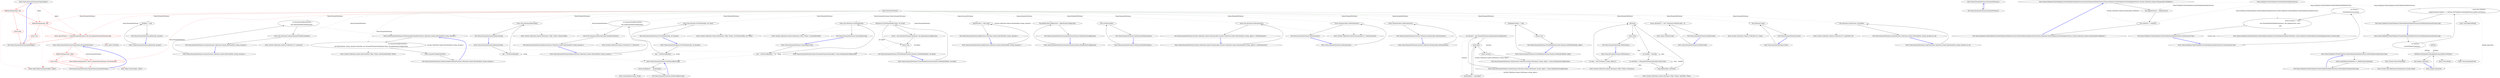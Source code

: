 digraph  {
m0_39 [label="Entry Nancy.DynamicDictionary.Equals(object)", span="164-164", cluster="Nancy.DynamicDictionary.Equals(object)", file="DefaultJsonSerializerFixture.cs"];
m0_40 [label="ReferenceEquals(null, obj)", span="166-166", cluster="Nancy.DynamicDictionary.Equals(object)", color=red, community=0, file="DefaultJsonSerializerFixture.cs"];
m0_42 [label="ReferenceEquals(this, obj)", span="171-171", cluster="Nancy.DynamicDictionary.Equals(object)", color=red, community=0, file="DefaultJsonSerializerFixture.cs"];
m0_44 [label="return obj.GetType() == typeof(DynamicDictionary) && this.Equals((DynamicDictionary)obj);", span="176-176", cluster="Nancy.DynamicDictionary.Equals(object)", color=red, community=0, file="DefaultJsonSerializerFixture.cs"];
m0_41 [label="return false;", span="168-168", cluster="Nancy.DynamicDictionary.Equals(object)", color=red, community=0, file="DefaultJsonSerializerFixture.cs"];
m0_43 [label="return true;", span="173-173", cluster="Nancy.DynamicDictionary.Equals(object)", color=red, community=0, file="DefaultJsonSerializerFixture.cs"];
m0_45 [label="Exit Nancy.DynamicDictionary.Equals(object)", span="164-164", cluster="Nancy.DynamicDictionary.Equals(object)", file="DefaultJsonSerializerFixture.cs"];
m0_110 [label="Entry System.Collections.Generic.Dictionary<TKey, TValue>.Add(TKey, TValue)", span="0-0", cluster="System.Collections.Generic.Dictionary<TKey, TValue>.Add(TKey, TValue)", file="DefaultJsonSerializerFixture.cs"];
m0_60 [label="Entry Nancy.DynamicDictionary.ContainsKey(string)", span="222-222", cluster="Nancy.DynamicDictionary.ContainsKey(string)", file="DefaultJsonSerializerFixture.cs"];
m0_61 [label="key = GetNeutralKey(key)", span="224-224", cluster="Nancy.DynamicDictionary.ContainsKey(string)", file="DefaultJsonSerializerFixture.cs"];
m0_62 [label="return this.dictionary.ContainsKey(key);", span="225-225", cluster="Nancy.DynamicDictionary.ContainsKey(string)", file="DefaultJsonSerializerFixture.cs"];
m0_63 [label="Exit Nancy.DynamicDictionary.ContainsKey(string)", span="222-222", cluster="Nancy.DynamicDictionary.ContainsKey(string)", file="DefaultJsonSerializerFixture.cs"];
m0_32 [label="Entry Nancy.DynamicDictionary.Equals(Nancy.DynamicDictionary)", span="149-149", cluster="Nancy.DynamicDictionary.Equals(Nancy.DynamicDictionary)", file="DefaultJsonSerializerFixture.cs"];
m0_33 [label="ReferenceEquals(null, other)", span="151-151", cluster="Nancy.DynamicDictionary.Equals(Nancy.DynamicDictionary)", color=red, community=0, file="DefaultJsonSerializerFixture.cs"];
m0_35 [label="return ReferenceEquals(this, other) || Equals(other.dictionary, this.dictionary);", span="156-156", cluster="Nancy.DynamicDictionary.Equals(Nancy.DynamicDictionary)", color=red, community=0, file="DefaultJsonSerializerFixture.cs"];
m0_34 [label="return false;", span="153-153", cluster="Nancy.DynamicDictionary.Equals(Nancy.DynamicDictionary)", color=red, community=0, file="DefaultJsonSerializerFixture.cs"];
m0_36 [label="Exit Nancy.DynamicDictionary.Equals(Nancy.DynamicDictionary)", span="149-149", cluster="Nancy.DynamicDictionary.Equals(Nancy.DynamicDictionary)", file="DefaultJsonSerializerFixture.cs"];
m0_11 [label="Entry Nancy.DynamicDictionary.TrySetMember(System.Dynamic.SetMemberBinder, object)", span="70-70", cluster="Nancy.DynamicDictionary.TrySetMember(System.Dynamic.SetMemberBinder, object)", file="DefaultJsonSerializerFixture.cs"];
m0_12 [label="this[binder.Name] = value", span="72-72", cluster="Nancy.DynamicDictionary.TrySetMember(System.Dynamic.SetMemberBinder, object)", file="DefaultJsonSerializerFixture.cs"];
m0_13 [label="return true;", span="73-73", cluster="Nancy.DynamicDictionary.TrySetMember(System.Dynamic.SetMemberBinder, object)", file="DefaultJsonSerializerFixture.cs"];
m0_14 [label="Exit Nancy.DynamicDictionary.TrySetMember(System.Dynamic.SetMemberBinder, object)", span="70-70", cluster="Nancy.DynamicDictionary.TrySetMember(System.Dynamic.SetMemberBinder, object)", file="DefaultJsonSerializerFixture.cs"];
m0_89 [label="Entry Nancy.DynamicDictionary.Remove(System.Collections.Generic.KeyValuePair<string, dynamic>)", span="315-315", cluster="Nancy.DynamicDictionary.Remove(System.Collections.Generic.KeyValuePair<string, dynamic>)", file="DefaultJsonSerializerFixture.cs"];
m0_90 [label="var dynamicValueKeyValuePair =\r\n                this.GetDynamicKeyValuePair(item)", span="317-318", cluster="Nancy.DynamicDictionary.Remove(System.Collections.Generic.KeyValuePair<string, dynamic>)", file="DefaultJsonSerializerFixture.cs"];
m0_91 [label="return this.dictionary.Remove(dynamicValueKeyValuePair);", span="320-320", cluster="Nancy.DynamicDictionary.Remove(System.Collections.Generic.KeyValuePair<string, dynamic>)", file="DefaultJsonSerializerFixture.cs"];
m0_92 [label="Exit Nancy.DynamicDictionary.Remove(System.Collections.Generic.KeyValuePair<string, dynamic>)", span="315-315", cluster="Nancy.DynamicDictionary.Remove(System.Collections.Generic.KeyValuePair<string, dynamic>)", file="DefaultJsonSerializerFixture.cs"];
m0_53 [label="Entry object.GetHashCode()", span="0-0", cluster="object.GetHashCode()", file="DefaultJsonSerializerFixture.cs"];
m0_46 [label="Entry object.GetType()", span="0-0", cluster="object.GetType()", file="DefaultJsonSerializerFixture.cs"];
m0_57 [label="Entry Nancy.DynamicDictionary.Add(System.Collections.Generic.KeyValuePair<string, dynamic>)", span="211-211", cluster="Nancy.DynamicDictionary.Add(System.Collections.Generic.KeyValuePair<string, dynamic>)", file="DefaultJsonSerializerFixture.cs"];
m0_58 [label="this[item.Key] = item.Value", span="213-213", cluster="Nancy.DynamicDictionary.Add(System.Collections.Generic.KeyValuePair<string, dynamic>)", file="DefaultJsonSerializerFixture.cs"];
m0_59 [label="Exit Nancy.DynamicDictionary.Add(System.Collections.Generic.KeyValuePair<string, dynamic>)", span="211-211", cluster="Nancy.DynamicDictionary.Add(System.Collections.Generic.KeyValuePair<string, dynamic>)", file="DefaultJsonSerializerFixture.cs"];
m0_83 [label="Entry System.Collections.Generic.ICollection<T>.CopyTo(T[], int)", span="0-0", cluster="System.Collections.Generic.ICollection<T>.CopyTo(T[], int)", file="DefaultJsonSerializerFixture.cs"];
m0_97 [label="Entry System.Collections.Generic.KeyValuePair<TKey, TValue>.KeyValuePair(TKey, TValue)", span="0-0", cluster="System.Collections.Generic.KeyValuePair<TKey, TValue>.KeyValuePair(TKey, TValue)", file="DefaultJsonSerializerFixture.cs"];
m0_74 [label="Entry Nancy.DynamicDictionary.Contains(System.Collections.Generic.KeyValuePair<string, dynamic>)", span="272-272", cluster="Nancy.DynamicDictionary.Contains(System.Collections.Generic.KeyValuePair<string, dynamic>)", file="DefaultJsonSerializerFixture.cs"];
m0_75 [label="var dynamicValueKeyValuePair =\r\n                this.GetDynamicKeyValuePair(item)", span="274-275", cluster="Nancy.DynamicDictionary.Contains(System.Collections.Generic.KeyValuePair<string, dynamic>)", file="DefaultJsonSerializerFixture.cs"];
m0_76 [label="return this.dictionary.Contains(dynamicValueKeyValuePair);", span="277-277", cluster="Nancy.DynamicDictionary.Contains(System.Collections.Generic.KeyValuePair<string, dynamic>)", file="DefaultJsonSerializerFixture.cs"];
m0_77 [label="Exit Nancy.DynamicDictionary.Contains(System.Collections.Generic.KeyValuePair<string, dynamic>)", span="272-272", cluster="Nancy.DynamicDictionary.Contains(System.Collections.Generic.KeyValuePair<string, dynamic>)", file="DefaultJsonSerializerFixture.cs"];
m0_100 [label="Entry string.Replace(string, string)", span="0-0", cluster="string.Replace(string, string)", file="DefaultJsonSerializerFixture.cs"];
m0_15 [label="Entry Nancy.DynamicDictionary.TryGetMember(System.Dynamic.GetMemberBinder, out object)", span="81-81", cluster="Nancy.DynamicDictionary.TryGetMember(System.Dynamic.GetMemberBinder, out object)", file="DefaultJsonSerializerFixture.cs"];
m0_16 [label="!dictionary.TryGetValue(binder.Name, out result)", span="83-83", cluster="Nancy.DynamicDictionary.TryGetMember(System.Dynamic.GetMemberBinder, out object)", file="DefaultJsonSerializerFixture.cs"];
m0_17 [label="result = new DynamicDictionaryValue(null, this.globalizationConfiguration)", span="85-85", cluster="Nancy.DynamicDictionary.TryGetMember(System.Dynamic.GetMemberBinder, out object)", file="DefaultJsonSerializerFixture.cs"];
m0_18 [label="return true;", span="88-88", cluster="Nancy.DynamicDictionary.TryGetMember(System.Dynamic.GetMemberBinder, out object)", file="DefaultJsonSerializerFixture.cs"];
m0_19 [label="Exit Nancy.DynamicDictionary.TryGetMember(System.Dynamic.GetMemberBinder, out object)", span="81-81", cluster="Nancy.DynamicDictionary.TryGetMember(System.Dynamic.GetMemberBinder, out object)", file="DefaultJsonSerializerFixture.cs"];
m0_2 [label="Entry Nancy.DynamicDictionary.DynamicDictionary(Nancy.GlobalizationConfiguration)", span="33-33", cluster="Nancy.DynamicDictionary.DynamicDictionary(Nancy.GlobalizationConfiguration)", file="DefaultJsonSerializerFixture.cs"];
m0_3 [label="this.globalizationConfiguration = globalizationConfiguration", span="35-35", cluster="Nancy.DynamicDictionary.DynamicDictionary(Nancy.GlobalizationConfiguration)", file="DefaultJsonSerializerFixture.cs"];
m0_4 [label="Exit Nancy.DynamicDictionary.DynamicDictionary(Nancy.GlobalizationConfiguration)", span="33-33", cluster="Nancy.DynamicDictionary.DynamicDictionary(Nancy.GlobalizationConfiguration)", file="DefaultJsonSerializerFixture.cs"];
m0_64 [label="Entry Nancy.DynamicDictionary.GetNeutralKey(string)", span="342-342", cluster="Nancy.DynamicDictionary.GetNeutralKey(string)", file="DefaultJsonSerializerFixture.cs"];
m0_98 [label="return key.Replace(''-'', string.Empty);", span="344-344", cluster="Nancy.DynamicDictionary.GetNeutralKey(string)", file="DefaultJsonSerializerFixture.cs"];
m0_99 [label="Exit Nancy.DynamicDictionary.GetNeutralKey(string)", span="342-342", cluster="Nancy.DynamicDictionary.GetNeutralKey(string)", file="DefaultJsonSerializerFixture.cs"];
m0_22 [label="Entry Nancy.DynamicDictionary.GetDynamicMemberNames()", span="95-95", cluster="Nancy.DynamicDictionary.GetDynamicMemberNames()", file="DefaultJsonSerializerFixture.cs"];
m0_23 [label="return dictionary.Keys;", span="97-97", cluster="Nancy.DynamicDictionary.GetDynamicMemberNames()", file="DefaultJsonSerializerFixture.cs"];
m0_24 [label="Exit Nancy.DynamicDictionary.GetDynamicMemberNames()", span="95-95", cluster="Nancy.DynamicDictionary.GetDynamicMemberNames()", file="DefaultJsonSerializerFixture.cs"];
m0_47 [label="Entry Nancy.DynamicDictionary.System.Collections.Generic.IEnumerable<System.Collections.Generic.KeyValuePair<string, object>>.GetEnumerator()", span="183-183", cluster="Nancy.DynamicDictionary.System.Collections.Generic.IEnumerable<System.Collections.Generic.KeyValuePair<string, object>>.GetEnumerator()", file="DefaultJsonSerializerFixture.cs"];
m0_48 [label="return this.dictionary.GetEnumerator();", span="185-185", cluster="Nancy.DynamicDictionary.System.Collections.Generic.IEnumerable<System.Collections.Generic.KeyValuePair<string, object>>.GetEnumerator()", file="DefaultJsonSerializerFixture.cs"];
m0_49 [label="Exit Nancy.DynamicDictionary.System.Collections.Generic.IEnumerable<System.Collections.Generic.KeyValuePair<string, object>>.GetEnumerator()", span="183-183", cluster="Nancy.DynamicDictionary.System.Collections.Generic.IEnumerable<System.Collections.Generic.KeyValuePair<string, object>>.GetEnumerator()", file="DefaultJsonSerializerFixture.cs"];
m0_88 [label="Entry System.Collections.Generic.IDictionary<TKey, TValue>.Remove(TKey)", span="0-0", cluster="System.Collections.Generic.IDictionary<TKey, TValue>.Remove(TKey)", file="DefaultJsonSerializerFixture.cs"];
m0_101 [label="Entry Nancy.DynamicDictionary.ToDictionary()", span="351-351", cluster="Nancy.DynamicDictionary.ToDictionary()", file="DefaultJsonSerializerFixture.cs"];
m0_102 [label="var data = new Dictionary<string, object>()", span="353-353", cluster="Nancy.DynamicDictionary.ToDictionary()", file="DefaultJsonSerializerFixture.cs"];
m0_103 [label=dictionary, span="355-355", cluster="Nancy.DynamicDictionary.ToDictionary()", file="DefaultJsonSerializerFixture.cs"];
m0_106 [label="data.Add(newKey, newValue)", span="360-360", cluster="Nancy.DynamicDictionary.ToDictionary()", file="DefaultJsonSerializerFixture.cs"];
m0_107 [label="return data;", span="363-363", cluster="Nancy.DynamicDictionary.ToDictionary()", file="DefaultJsonSerializerFixture.cs"];
m0_104 [label="var newKey = item.Key", span="357-357", cluster="Nancy.DynamicDictionary.ToDictionary()", file="DefaultJsonSerializerFixture.cs"];
m0_105 [label="var newValue = ((DynamicDictionaryValue)item.Value).Value", span="358-358", cluster="Nancy.DynamicDictionary.ToDictionary()", file="DefaultJsonSerializerFixture.cs"];
m0_108 [label="Exit Nancy.DynamicDictionary.ToDictionary()", span="351-351", cluster="Nancy.DynamicDictionary.ToDictionary()", file="DefaultJsonSerializerFixture.cs"];
m0_21 [label="Entry Nancy.DynamicDictionaryValue.DynamicDictionaryValue(object, Nancy.GlobalizationConfiguration)", span="38-38", cluster="Nancy.DynamicDictionaryValue.DynamicDictionaryValue(object, Nancy.GlobalizationConfiguration)", file="DefaultJsonSerializerFixture.cs"];
m0_73 [label="Entry System.Collections.Generic.ICollection<T>.Clear()", span="0-0", cluster="System.Collections.Generic.ICollection<T>.Clear()", file="DefaultJsonSerializerFixture.cs"];
m0_5 [label="Entry Nancy.DynamicDictionary.Create(System.Collections.Generic.IDictionary<string, object>, Nancy.GlobalizationConfiguration)", span="53-53", cluster="Nancy.DynamicDictionary.Create(System.Collections.Generic.IDictionary<string, object>, Nancy.GlobalizationConfiguration)", file="DefaultJsonSerializerFixture.cs"];
m0_6 [label="var instance = new DynamicDictionary(globalizationConfiguration)", span="55-55", cluster="Nancy.DynamicDictionary.Create(System.Collections.Generic.IDictionary<string, object>, Nancy.GlobalizationConfiguration)", file="DefaultJsonSerializerFixture.cs"];
m0_7 [label="values.Keys", span="57-57", cluster="Nancy.DynamicDictionary.Create(System.Collections.Generic.IDictionary<string, object>, Nancy.GlobalizationConfiguration)", file="DefaultJsonSerializerFixture.cs"];
m0_8 [label="instance[key] = values[key]", span="59-59", cluster="Nancy.DynamicDictionary.Create(System.Collections.Generic.IDictionary<string, object>, Nancy.GlobalizationConfiguration)", file="DefaultJsonSerializerFixture.cs"];
m0_9 [label="return instance;", span="62-62", cluster="Nancy.DynamicDictionary.Create(System.Collections.Generic.IDictionary<string, object>, Nancy.GlobalizationConfiguration)", file="DefaultJsonSerializerFixture.cs"];
m0_10 [label="Exit Nancy.DynamicDictionary.Create(System.Collections.Generic.IDictionary<string, object>, Nancy.GlobalizationConfiguration)", span="53-53", cluster="Nancy.DynamicDictionary.Create(System.Collections.Generic.IDictionary<string, object>, Nancy.GlobalizationConfiguration)", file="DefaultJsonSerializerFixture.cs"];
m0_50 [label="Entry Nancy.DynamicDictionary.GetHashCode()", span="192-192", cluster="Nancy.DynamicDictionary.GetHashCode()", file="DefaultJsonSerializerFixture.cs"];
m0_51 [label="return (dictionary != null ? dictionary.GetHashCode() : 0);", span="194-194", cluster="Nancy.DynamicDictionary.GetHashCode()", file="DefaultJsonSerializerFixture.cs"];
m0_52 [label="Exit Nancy.DynamicDictionary.GetHashCode()", span="192-192", cluster="Nancy.DynamicDictionary.GetHashCode()", file="DefaultJsonSerializerFixture.cs"];
m0_70 [label="Entry Nancy.DynamicDictionary.Clear()", span="252-252", cluster="Nancy.DynamicDictionary.Clear()", file="DefaultJsonSerializerFixture.cs"];
m0_71 [label="this.dictionary.Clear()", span="254-254", cluster="Nancy.DynamicDictionary.Clear()", file="DefaultJsonSerializerFixture.cs"];
m0_72 [label="Exit Nancy.DynamicDictionary.Clear()", span="252-252", cluster="Nancy.DynamicDictionary.Clear()", file="DefaultJsonSerializerFixture.cs"];
m0_109 [label="Entry System.Collections.Generic.Dictionary<TKey, TValue>.Dictionary()", span="0-0", cluster="System.Collections.Generic.Dictionary<TKey, TValue>.Dictionary()", file="DefaultJsonSerializerFixture.cs"];
m0_80 [label="Entry Nancy.DynamicDictionary.CopyTo(System.Collections.Generic.KeyValuePair<string, dynamic>[], int)", span="285-285", cluster="Nancy.DynamicDictionary.CopyTo(System.Collections.Generic.KeyValuePair<string, dynamic>[], int)", file="DefaultJsonSerializerFixture.cs"];
m0_81 [label="this.dictionary.CopyTo(array, arrayIndex)", span="287-287", cluster="Nancy.DynamicDictionary.CopyTo(System.Collections.Generic.KeyValuePair<string, dynamic>[], int)", file="DefaultJsonSerializerFixture.cs"];
m0_82 [label="Exit Nancy.DynamicDictionary.CopyTo(System.Collections.Generic.KeyValuePair<string, dynamic>[], int)", span="285-285", cluster="Nancy.DynamicDictionary.CopyTo(System.Collections.Generic.KeyValuePair<string, dynamic>[], int)", file="DefaultJsonSerializerFixture.cs"];
m0_54 [label="Entry Nancy.DynamicDictionary.Add(string, dynamic)", span="202-202", cluster="Nancy.DynamicDictionary.Add(string, dynamic)", file="DefaultJsonSerializerFixture.cs"];
m0_55 [label="this[key] = value", span="204-204", cluster="Nancy.DynamicDictionary.Add(string, dynamic)", file="DefaultJsonSerializerFixture.cs"];
m0_56 [label="Exit Nancy.DynamicDictionary.Add(string, dynamic)", span="202-202", cluster="Nancy.DynamicDictionary.Add(string, dynamic)", file="DefaultJsonSerializerFixture.cs"];
m0_65 [label="Entry System.Collections.Generic.IDictionary<TKey, TValue>.ContainsKey(TKey)", span="0-0", cluster="System.Collections.Generic.IDictionary<TKey, TValue>.ContainsKey(TKey)", file="DefaultJsonSerializerFixture.cs"];
m0_66 [label="Entry Nancy.DynamicDictionary.TryGetValue(string, out dynamic)", span="243-243", cluster="Nancy.DynamicDictionary.TryGetValue(string, out dynamic)", file="DefaultJsonSerializerFixture.cs"];
m0_67 [label="key = GetNeutralKey(key)", span="245-245", cluster="Nancy.DynamicDictionary.TryGetValue(string, out dynamic)", file="DefaultJsonSerializerFixture.cs"];
m0_68 [label="return this.dictionary.TryGetValue(key, out value);", span="246-246", cluster="Nancy.DynamicDictionary.TryGetValue(string, out dynamic)", file="DefaultJsonSerializerFixture.cs"];
m0_69 [label="Exit Nancy.DynamicDictionary.TryGetValue(string, out dynamic)", span="243-243", cluster="Nancy.DynamicDictionary.TryGetValue(string, out dynamic)", file="DefaultJsonSerializerFixture.cs"];
m0_79 [label="Entry System.Collections.Generic.ICollection<T>.Contains(T)", span="0-0", cluster="System.Collections.Generic.ICollection<T>.Contains(T)", file="DefaultJsonSerializerFixture.cs"];
m0_37 [label="Entry object.ReferenceEquals(object, object)", span="0-0", cluster="object.ReferenceEquals(object, object)", file="DefaultJsonSerializerFixture.cs"];
m0_84 [label="Entry Nancy.DynamicDictionary.Remove(string)", span="304-304", cluster="Nancy.DynamicDictionary.Remove(string)", file="DefaultJsonSerializerFixture.cs"];
m0_85 [label="key = GetNeutralKey(key)", span="306-306", cluster="Nancy.DynamicDictionary.Remove(string)", file="DefaultJsonSerializerFixture.cs"];
m0_86 [label="return this.dictionary.Remove(key);", span="307-307", cluster="Nancy.DynamicDictionary.Remove(string)", file="DefaultJsonSerializerFixture.cs"];
m0_87 [label="Exit Nancy.DynamicDictionary.Remove(string)", span="304-304", cluster="Nancy.DynamicDictionary.Remove(string)", file="DefaultJsonSerializerFixture.cs"];
m0_20 [label="Entry System.Collections.Generic.IDictionary<TKey, TValue>.TryGetValue(TKey, out TValue)", span="0-0", cluster="System.Collections.Generic.IDictionary<TKey, TValue>.TryGetValue(TKey, out TValue)", file="DefaultJsonSerializerFixture.cs"];
m0_93 [label="Entry System.Collections.Generic.ICollection<T>.Remove(T)", span="0-0", cluster="System.Collections.Generic.ICollection<T>.Remove(T)", file="DefaultJsonSerializerFixture.cs"];
m0_38 [label="Entry object.Equals(object, object)", span="0-0", cluster="object.Equals(object, object)", file="DefaultJsonSerializerFixture.cs"];
m0_78 [label="Entry Nancy.DynamicDictionary.GetDynamicKeyValuePair(System.Collections.Generic.KeyValuePair<string, dynamic>)", span="335-335", cluster="Nancy.DynamicDictionary.GetDynamicKeyValuePair(System.Collections.Generic.KeyValuePair<string, dynamic>)", file="DefaultJsonSerializerFixture.cs"];
m0_94 [label="var dynamicValueKeyValuePair =\r\n                new KeyValuePair<string, dynamic>(item.Key, new DynamicDictionaryValue(item.Value, this.globalizationConfiguration))", span="337-338", cluster="Nancy.DynamicDictionary.GetDynamicKeyValuePair(System.Collections.Generic.KeyValuePair<string, dynamic>)", file="DefaultJsonSerializerFixture.cs"];
m0_95 [label="return dynamicValueKeyValuePair;", span="339-339", cluster="Nancy.DynamicDictionary.GetDynamicKeyValuePair(System.Collections.Generic.KeyValuePair<string, dynamic>)", file="DefaultJsonSerializerFixture.cs"];
m0_96 [label="Exit Nancy.DynamicDictionary.GetDynamicKeyValuePair(System.Collections.Generic.KeyValuePair<string, dynamic>)", span="335-335", cluster="Nancy.DynamicDictionary.GetDynamicKeyValuePair(System.Collections.Generic.KeyValuePair<string, dynamic>)", file="DefaultJsonSerializerFixture.cs"];
m0_28 [label="Entry System.Collections.Generic.IEnumerable<T>.GetEnumerator()", span="0-0", cluster="System.Collections.Generic.IEnumerable<T>.GetEnumerator()", file="DefaultJsonSerializerFixture.cs"];
m0_0 [label="Entry Nancy.DynamicDictionary.DynamicDictionary()", span="24-24", cluster="Nancy.DynamicDictionary.DynamicDictionary()", file="DefaultJsonSerializerFixture.cs"];
m0_1 [label="Exit Nancy.DynamicDictionary.DynamicDictionary()", span="24-24", cluster="Nancy.DynamicDictionary.DynamicDictionary()", file="DefaultJsonSerializerFixture.cs"];
m0_25 [label="Entry Nancy.DynamicDictionary.GetEnumerator()", span="104-104", cluster="Nancy.DynamicDictionary.GetEnumerator()", file="DefaultJsonSerializerFixture.cs"];
m0_26 [label="return dictionary.Keys.GetEnumerator();", span="106-106", cluster="Nancy.DynamicDictionary.GetEnumerator()", file="DefaultJsonSerializerFixture.cs"];
m0_27 [label="Exit Nancy.DynamicDictionary.GetEnumerator()", span="104-104", cluster="Nancy.DynamicDictionary.GetEnumerator()", file="DefaultJsonSerializerFixture.cs"];
m0_29 [label="Entry Nancy.DynamicDictionary.System.Collections.IEnumerable.GetEnumerator()", span="113-113", cluster="Nancy.DynamicDictionary.System.Collections.IEnumerable.GetEnumerator()", file="DefaultJsonSerializerFixture.cs"];
m0_30 [label="return dictionary.Keys.GetEnumerator();", span="115-115", cluster="Nancy.DynamicDictionary.System.Collections.IEnumerable.GetEnumerator()", file="DefaultJsonSerializerFixture.cs"];
m0_31 [label="Exit Nancy.DynamicDictionary.System.Collections.IEnumerable.GetEnumerator()", span="113-113", cluster="Nancy.DynamicDictionary.System.Collections.IEnumerable.GetEnumerator()", file="DefaultJsonSerializerFixture.cs"];
m0_111 [label="Nancy.DynamicDictionary", span="", file="DefaultJsonSerializerFixture.cs"];
m1_0 [label="Entry Nancy.Validation.FluentValidation.FluentValidationValidatorFactory.FluentValidationValidatorFactory(Nancy.Validation.FluentValidation.IFluentAdapterFactory, System.Collections.Generic.IEnumerable<IValidator>)", span="22-22", cluster="Nancy.Validation.FluentValidation.FluentValidationValidatorFactory.FluentValidationValidatorFactory(Nancy.Validation.FluentValidation.IFluentAdapterFactory, System.Collections.Generic.IEnumerable<IValidator>)", file="NancySerializationStrategy.cs"];
m1_1 [label="this.adapterFactory = adapterFactory", span="24-24", cluster="Nancy.Validation.FluentValidation.FluentValidationValidatorFactory.FluentValidationValidatorFactory(Nancy.Validation.FluentValidation.IFluentAdapterFactory, System.Collections.Generic.IEnumerable<IValidator>)", file="NancySerializationStrategy.cs"];
m1_2 [label="this.validators = validators", span="25-25", cluster="Nancy.Validation.FluentValidation.FluentValidationValidatorFactory.FluentValidationValidatorFactory(Nancy.Validation.FluentValidation.IFluentAdapterFactory, System.Collections.Generic.IEnumerable<IValidator>)", file="NancySerializationStrategy.cs"];
m1_3 [label="Exit Nancy.Validation.FluentValidation.FluentValidationValidatorFactory.FluentValidationValidatorFactory(Nancy.Validation.FluentValidation.IFluentAdapterFactory, System.Collections.Generic.IEnumerable<IValidator>)", span="22-22", cluster="Nancy.Validation.FluentValidation.FluentValidationValidatorFactory.FluentValidationValidatorFactory(Nancy.Validation.FluentValidation.IFluentAdapterFactory, System.Collections.Generic.IEnumerable<IValidator>)", file="NancySerializationStrategy.cs"];
m1_19 [label="Entry Unk.GetType", span="", cluster="Unk.GetType", file="NancySerializationStrategy.cs"];
m1_20 [label="Entry Unk.IsAssignableFrom", span="", cluster="Unk.IsAssignableFrom", file="NancySerializationStrategy.cs"];
m1_18 [label="Entry System.Type.GetTypeInfo()", span="0-0", cluster="System.Type.GetTypeInfo()", file="NancySerializationStrategy.cs"];
m1_8 [label="Entry Nancy.Validation.FluentValidation.FluentValidationValidatorFactory.GetValidatorInstance(System.Type)", span="43-43", cluster="Nancy.Validation.FluentValidation.FluentValidationValidatorFactory.GetValidatorInstance(System.Type)", file="NancySerializationStrategy.cs"];
m1_10 [label="var fullType =\r\n                CreateValidatorType(type)", span="45-46", cluster="Nancy.Validation.FluentValidation.FluentValidationValidatorFactory.GetValidatorInstance(System.Type)", file="NancySerializationStrategy.cs"];
m1_11 [label="return this.validators\r\n                .SingleOrDefault(validator => fullType.GetTypeInfo().IsAssignableFrom(validator.GetType()));", span="48-49", cluster="Nancy.Validation.FluentValidation.FluentValidationValidatorFactory.GetValidatorInstance(System.Type)", file="NancySerializationStrategy.cs"];
m1_12 [label="Exit Nancy.Validation.FluentValidation.FluentValidationValidatorFactory.GetValidatorInstance(System.Type)", span="43-43", cluster="Nancy.Validation.FluentValidation.FluentValidationValidatorFactory.GetValidatorInstance(System.Type)", file="NancySerializationStrategy.cs"];
m1_9 [label="Entry Nancy.Validation.FluentValidation.FluentValidationValidator.FluentValidationValidator(IValidator, Nancy.Validation.FluentValidation.IFluentAdapterFactory, System.Type)", span="26-26", cluster="Nancy.Validation.FluentValidation.FluentValidationValidator.FluentValidationValidator(IValidator, Nancy.Validation.FluentValidation.IFluentAdapterFactory, System.Type)", file="NancySerializationStrategy.cs"];
m1_14 [label="Entry Unk.SingleOrDefault", span="", cluster="Unk.SingleOrDefault", file="NancySerializationStrategy.cs"];
m1_15 [label="Entry lambda expression", span="49-49", cluster="lambda expression", file="NancySerializationStrategy.cs"];
m1_16 [label="fullType.GetTypeInfo().IsAssignableFrom(validator.GetType())", span="49-49", cluster="lambda expression", file="NancySerializationStrategy.cs"];
m1_17 [label="Exit lambda expression", span="49-49", cluster="lambda expression", file="NancySerializationStrategy.cs"];
m1_4 [label="Entry Nancy.Validation.FluentValidation.FluentValidationValidatorFactory.Create(System.Type)", span="33-33", cluster="Nancy.Validation.FluentValidation.FluentValidationValidatorFactory.Create(System.Type)", file="NancySerializationStrategy.cs"];
m1_5 [label="var instance =\r\n                GetValidatorInstance(type)", span="35-36", cluster="Nancy.Validation.FluentValidation.FluentValidationValidatorFactory.Create(System.Type)", file="NancySerializationStrategy.cs"];
m1_6 [label="return (instance != null) ?\r\n                new FluentValidationValidator(instance, this.adapterFactory, type) :\r\n                null;", span="38-40", cluster="Nancy.Validation.FluentValidation.FluentValidationValidatorFactory.Create(System.Type)", file="NancySerializationStrategy.cs"];
m1_7 [label="Exit Nancy.Validation.FluentValidation.FluentValidationValidatorFactory.Create(System.Type)", span="33-33", cluster="Nancy.Validation.FluentValidation.FluentValidationValidatorFactory.Create(System.Type)", file="NancySerializationStrategy.cs"];
m1_13 [label="Entry Nancy.Validation.FluentValidation.FluentValidationValidatorFactory.CreateValidatorType(System.Type)", span="52-52", cluster="Nancy.Validation.FluentValidation.FluentValidationValidatorFactory.CreateValidatorType(System.Type)", file="NancySerializationStrategy.cs"];
m1_21 [label="return typeof(AbstractValidator<>).MakeGenericType(type);", span="54-54", cluster="Nancy.Validation.FluentValidation.FluentValidationValidatorFactory.CreateValidatorType(System.Type)", file="NancySerializationStrategy.cs"];
m1_22 [label="Exit Nancy.Validation.FluentValidation.FluentValidationValidatorFactory.CreateValidatorType(System.Type)", span="52-52", cluster="Nancy.Validation.FluentValidation.FluentValidationValidatorFactory.CreateValidatorType(System.Type)", file="NancySerializationStrategy.cs"];
m1_23 [label="Entry System.Type.MakeGenericType(params System.Type[])", span="0-0", cluster="System.Type.MakeGenericType(params System.Type[])", file="NancySerializationStrategy.cs"];
m1_24 [label="Nancy.Validation.FluentValidation.FluentValidationValidatorFactory", span="", file="NancySerializationStrategy.cs"];
m1_25 [label=fullType, span="", file="NancySerializationStrategy.cs"];
m0_39 -> m0_40  [key=0, style=solid, color=red];
m0_39 -> m0_42  [key=1, style=dashed, color=red, label=object];
m0_39 -> m0_44  [key=1, style=dashed, color=red, label=object];
m0_40 -> m0_41  [key=0, style=solid, color=red];
m0_40 -> m0_42  [key=0, style=solid, color=red];
m0_40 -> m0_37  [key=2, style=dotted, color=red];
m0_42 -> m0_43  [key=0, style=solid, color=red];
m0_42 -> m0_44  [key=0, style=solid, color=red];
m0_42 -> m0_37  [key=2, style=dotted, color=red];
m0_44 -> m0_45  [key=0, style=solid, color=red];
m0_44 -> m0_46  [key=2, style=dotted, color=red];
m0_44 -> m0_32  [key=2, style=dotted, color=red];
m0_41 -> m0_45  [key=0, style=solid, color=red];
m0_43 -> m0_45  [key=0, style=solid, color=red];
m0_45 -> m0_39  [key=0, style=bold, color=blue];
m0_60 -> m0_61  [key=0, style=solid];
m0_61 -> m0_62  [key=0, style=solid];
m0_61 -> m0_64  [key=2, style=dotted];
m0_61 -> m0_61  [key=1, style=dashed, color=darkseagreen4, label=string];
m0_62 -> m0_63  [key=0, style=solid];
m0_62 -> m0_65  [key=2, style=dotted];
m0_63 -> m0_60  [key=0, style=bold, color=blue];
m0_32 -> m0_33  [key=0, style=solid, color=red];
m0_32 -> m0_35  [key=1, style=dashed, color=red, label="Nancy.DynamicDictionary"];
m0_33 -> m0_34  [key=0, style=solid, color=red];
m0_33 -> m0_35  [key=0, style=solid, color=red];
m0_33 -> m0_37  [key=2, style=dotted, color=red];
m0_35 -> m0_36  [key=0, style=solid, color=red];
m0_35 -> m0_37  [key=2, style=dotted, color=red];
m0_35 -> m0_38  [key=2, style=dotted, color=red];
m0_34 -> m0_36  [key=0, style=solid, color=red];
m0_36 -> m0_32  [key=0, style=bold, color=blue];
m0_11 -> m0_12  [key=0, style=solid];
m0_12 -> m0_13  [key=0, style=solid];
m0_13 -> m0_14  [key=0, style=solid];
m0_14 -> m0_11  [key=0, style=bold, color=blue];
m0_89 -> m0_90  [key=0, style=solid];
m0_90 -> m0_91  [key=0, style=solid];
m0_90 -> m0_78  [key=2, style=dotted];
m0_91 -> m0_92  [key=0, style=solid];
m0_91 -> m0_93  [key=2, style=dotted];
m0_92 -> m0_89  [key=0, style=bold, color=blue];
m0_57 -> m0_58  [key=0, style=solid];
m0_58 -> m0_59  [key=0, style=solid];
m0_58 -> m0_58  [key=1, style=dashed, color=darkseagreen4, label="System.Collections.Generic.KeyValuePair<string, dynamic>"];
m0_59 -> m0_57  [key=0, style=bold, color=blue];
m0_74 -> m0_75  [key=0, style=solid];
m0_75 -> m0_76  [key=0, style=solid];
m0_75 -> m0_78  [key=2, style=dotted];
m0_76 -> m0_77  [key=0, style=solid];
m0_76 -> m0_79  [key=2, style=dotted];
m0_77 -> m0_74  [key=0, style=bold, color=blue];
m0_15 -> m0_16  [key=0, style=solid];
m0_16 -> m0_17  [key=0, style=solid];
m0_16 -> m0_18  [key=0, style=solid];
m0_16 -> m0_20  [key=2, style=dotted];
m0_16 -> m0_19  [key=1, style=dashed, color=darkseagreen4, label="out object"];
m0_17 -> m0_18  [key=0, style=solid];
m0_17 -> m0_21  [key=2, style=dotted];
m0_17 -> m0_19  [key=1, style=dashed, color=darkseagreen4, label="out object"];
m0_18 -> m0_19  [key=0, style=solid];
m0_19 -> m0_15  [key=0, style=bold, color=blue];
m0_2 -> m0_3  [key=0, style=solid];
m0_3 -> m0_4  [key=0, style=solid];
m0_4 -> m0_2  [key=0, style=bold, color=blue];
m0_64 -> m0_98  [key=0, style=solid];
m0_98 -> m0_99  [key=0, style=solid];
m0_98 -> m0_100  [key=2, style=dotted];
m0_99 -> m0_64  [key=0, style=bold, color=blue];
m0_22 -> m0_23  [key=0, style=solid];
m0_23 -> m0_24  [key=0, style=solid];
m0_24 -> m0_22  [key=0, style=bold, color=blue];
m0_47 -> m0_48  [key=0, style=solid];
m0_48 -> m0_49  [key=0, style=solid];
m0_48 -> m0_28  [key=2, style=dotted];
m0_49 -> m0_47  [key=0, style=bold, color=blue];
m0_101 -> m0_102  [key=0, style=solid];
m0_102 -> m0_103  [key=0, style=solid];
m0_102 -> m0_109  [key=2, style=dotted];
m0_102 -> m0_106  [key=1, style=dashed, color=darkseagreen4, label=data];
m0_102 -> m0_107  [key=1, style=dashed, color=darkseagreen4, label=data];
m0_103 -> m0_104  [key=0, style=solid];
m0_103 -> m0_107  [key=0, style=solid];
m0_106 -> m0_103  [key=0, style=solid];
m0_106 -> m0_110  [key=2, style=dotted];
m0_107 -> m0_108  [key=0, style=solid];
m0_104 -> m0_105  [key=0, style=solid];
m0_104 -> m0_104  [key=1, style=dashed, color=darkseagreen4, label=item];
m0_104 -> m0_106  [key=1, style=dashed, color=darkseagreen4, label=newKey];
m0_105 -> m0_106  [key=0, style=solid];
m0_105 -> m0_105  [key=1, style=dashed, color=darkseagreen4, label=item];
m0_108 -> m0_101  [key=0, style=bold, color=blue];
m0_5 -> m0_6  [key=0, style=solid];
m0_5 -> m0_7  [key=1, style=dashed, color=darkseagreen4, label="System.Collections.Generic.IDictionary<string, object>"];
m0_5 -> m0_8  [key=1, style=dashed, color=darkseagreen4, label="System.Collections.Generic.IDictionary<string, object>"];
m0_6 -> m0_7  [key=0, style=solid];
m0_6 -> m0_2  [key=2, style=dotted];
m0_6 -> m0_8  [key=1, style=dashed, color=darkseagreen4, label=instance];
m0_6 -> m0_9  [key=1, style=dashed, color=darkseagreen4, label=instance];
m0_7 -> m0_8  [key=0, style=solid];
m0_7 -> m0_9  [key=0, style=solid];
m0_8 -> m0_7  [key=0, style=solid];
m0_9 -> m0_10  [key=0, style=solid];
m0_10 -> m0_5  [key=0, style=bold, color=blue];
m0_50 -> m0_51  [key=0, style=solid];
m0_51 -> m0_52  [key=0, style=solid];
m0_51 -> m0_53  [key=2, style=dotted];
m0_52 -> m0_50  [key=0, style=bold, color=blue];
m0_70 -> m0_71  [key=0, style=solid];
m0_71 -> m0_72  [key=0, style=solid];
m0_71 -> m0_73  [key=2, style=dotted];
m0_72 -> m0_70  [key=0, style=bold, color=blue];
m0_80 -> m0_81  [key=0, style=solid];
m0_81 -> m0_82  [key=0, style=solid];
m0_81 -> m0_83  [key=2, style=dotted];
m0_82 -> m0_80  [key=0, style=bold, color=blue];
m0_54 -> m0_55  [key=0, style=solid];
m0_55 -> m0_56  [key=0, style=solid];
m0_56 -> m0_54  [key=0, style=bold, color=blue];
m0_66 -> m0_67  [key=0, style=solid];
m0_67 -> m0_68  [key=0, style=solid];
m0_67 -> m0_64  [key=2, style=dotted];
m0_67 -> m0_67  [key=1, style=dashed, color=darkseagreen4, label=string];
m0_68 -> m0_69  [key=0, style=solid];
m0_68 -> m0_20  [key=2, style=dotted];
m0_69 -> m0_66  [key=0, style=bold, color=blue];
m0_84 -> m0_85  [key=0, style=solid];
m0_85 -> m0_86  [key=0, style=solid];
m0_85 -> m0_64  [key=2, style=dotted];
m0_85 -> m0_85  [key=1, style=dashed, color=darkseagreen4, label=string];
m0_86 -> m0_87  [key=0, style=solid];
m0_86 -> m0_88  [key=2, style=dotted];
m0_87 -> m0_84  [key=0, style=bold, color=blue];
m0_78 -> m0_94  [key=0, style=solid];
m0_94 -> m0_95  [key=0, style=solid];
m0_94 -> m0_97  [key=2, style=dotted];
m0_94 -> m0_21  [key=2, style=dotted];
m0_94 -> m0_94  [key=1, style=dashed, color=darkseagreen4, label="System.Collections.Generic.KeyValuePair<string, dynamic>"];
m0_95 -> m0_96  [key=0, style=solid];
m0_96 -> m0_78  [key=0, style=bold, color=blue];
m0_0 -> m0_1  [key=0, style=solid];
m0_1 -> m0_0  [key=0, style=bold, color=blue];
m0_25 -> m0_26  [key=0, style=solid];
m0_26 -> m0_27  [key=0, style=solid];
m0_26 -> m0_28  [key=2, style=dotted];
m0_27 -> m0_25  [key=0, style=bold, color=blue];
m0_29 -> m0_30  [key=0, style=solid];
m0_30 -> m0_31  [key=0, style=solid];
m0_30 -> m0_28  [key=2, style=dotted];
m0_31 -> m0_29  [key=0, style=bold, color=blue];
m0_111 -> m0_3  [key=1, style=dashed, color=darkseagreen4, label="Nancy.DynamicDictionary"];
m0_111 -> m0_12  [key=1, style=dashed, color=darkseagreen4, label="Nancy.DynamicDictionary"];
m0_111 -> m0_16  [key=1, style=dashed, color=darkseagreen4, label="Nancy.DynamicDictionary"];
m0_111 -> m0_17  [key=1, style=dashed, color=darkseagreen4, label="Nancy.DynamicDictionary"];
m0_111 -> m0_23  [key=1, style=dashed, color=darkseagreen4, label="Nancy.DynamicDictionary"];
m0_111 -> m0_26  [key=1, style=dashed, color=darkseagreen4, label="Nancy.DynamicDictionary"];
m0_111 -> m0_30  [key=1, style=dashed, color=darkseagreen4, label="Nancy.DynamicDictionary"];
m0_111 -> m0_35  [key=1, style=dashed, color=red, label="Nancy.DynamicDictionary"];
m0_111 -> m0_42  [key=1, style=dashed, color=red, label="Nancy.DynamicDictionary"];
m0_111 -> m0_44  [key=1, style=dashed, color=red, label="Nancy.DynamicDictionary"];
m0_111 -> m0_48  [key=1, style=dashed, color=darkseagreen4, label="Nancy.DynamicDictionary"];
m0_111 -> m0_51  [key=1, style=dashed, color=darkseagreen4, label="Nancy.DynamicDictionary"];
m0_111 -> m0_55  [key=1, style=dashed, color=darkseagreen4, label="Nancy.DynamicDictionary"];
m0_111 -> m0_58  [key=1, style=dashed, color=darkseagreen4, label="Nancy.DynamicDictionary"];
m0_111 -> m0_62  [key=1, style=dashed, color=darkseagreen4, label="Nancy.DynamicDictionary"];
m0_111 -> m0_68  [key=1, style=dashed, color=darkseagreen4, label="Nancy.DynamicDictionary"];
m0_111 -> m0_71  [key=1, style=dashed, color=darkseagreen4, label="Nancy.DynamicDictionary"];
m0_111 -> m0_75  [key=1, style=dashed, color=darkseagreen4, label="Nancy.DynamicDictionary"];
m0_111 -> m0_76  [key=1, style=dashed, color=darkseagreen4, label="Nancy.DynamicDictionary"];
m0_111 -> m0_81  [key=1, style=dashed, color=darkseagreen4, label="Nancy.DynamicDictionary"];
m0_111 -> m0_86  [key=1, style=dashed, color=darkseagreen4, label="Nancy.DynamicDictionary"];
m0_111 -> m0_90  [key=1, style=dashed, color=darkseagreen4, label="Nancy.DynamicDictionary"];
m0_111 -> m0_91  [key=1, style=dashed, color=darkseagreen4, label="Nancy.DynamicDictionary"];
m0_111 -> m0_94  [key=1, style=dashed, color=darkseagreen4, label="Nancy.DynamicDictionary"];
m0_111 -> m0_103  [key=1, style=dashed, color=darkseagreen4, label="Nancy.DynamicDictionary"];
m1_0 -> m1_1  [key=0, style=solid];
m1_0 -> m1_2  [key=1, style=dashed, color=darkseagreen4, label="System.Collections.Generic.IEnumerable<IValidator>"];
m1_1 -> m1_2  [key=0, style=solid];
m1_2 -> m1_3  [key=0, style=solid];
m1_3 -> m1_0  [key=0, style=bold, color=blue];
m1_8 -> m1_10  [key=0, style=solid];
m1_10 -> m1_11  [key=0, style=solid];
m1_10 -> m1_13  [key=2, style=dotted];
m1_10 -> m1_16  [key=1, style=dashed, color=darkseagreen4, label=fullType];
m1_11 -> m1_12  [key=0, style=solid];
m1_11 -> m1_14  [key=2, style=dotted];
m1_11 -> m1_15  [key=1, style=dashed, color=darkseagreen4, label="lambda expression"];
m1_12 -> m1_8  [key=0, style=bold, color=blue];
m1_15 -> m1_16  [key=0, style=solid];
m1_16 -> m1_17  [key=0, style=solid];
m1_16 -> m1_18  [key=2, style=dotted];
m1_16 -> m1_19  [key=2, style=dotted];
m1_16 -> m1_20  [key=2, style=dotted];
m1_17 -> m1_15  [key=0, style=bold, color=blue];
m1_4 -> m1_5  [key=0, style=solid];
m1_4 -> m1_6  [key=1, style=dashed, color=darkseagreen4, label="System.Type"];
m1_5 -> m1_6  [key=0, style=solid];
m1_5 -> m1_8  [key=2, style=dotted];
m1_6 -> m1_7  [key=0, style=solid];
m1_6 -> m1_9  [key=2, style=dotted];
m1_7 -> m1_4  [key=0, style=bold, color=blue];
m1_13 -> m1_21  [key=0, style=solid];
m1_21 -> m1_22  [key=0, style=solid];
m1_21 -> m1_23  [key=2, style=dotted];
m1_22 -> m1_13  [key=0, style=bold, color=blue];
m1_24 -> m1_1  [key=1, style=dashed, color=darkseagreen4, label="Nancy.Validation.FluentValidation.FluentValidationValidatorFactory"];
m1_24 -> m1_2  [key=1, style=dashed, color=darkseagreen4, label="Nancy.Validation.FluentValidation.FluentValidationValidatorFactory"];
m1_24 -> m1_5  [key=1, style=dashed, color=darkseagreen4, label="Nancy.Validation.FluentValidation.FluentValidationValidatorFactory"];
m1_24 -> m1_6  [key=1, style=dashed, color=darkseagreen4, label="Nancy.Validation.FluentValidation.FluentValidationValidatorFactory"];
m1_24 -> m1_11  [key=1, style=dashed, color=darkseagreen4, label="Nancy.Validation.FluentValidation.FluentValidationValidatorFactory"];
m1_25 -> m1_16  [key=1, style=dashed, color=darkseagreen4, label=fullType];
}
